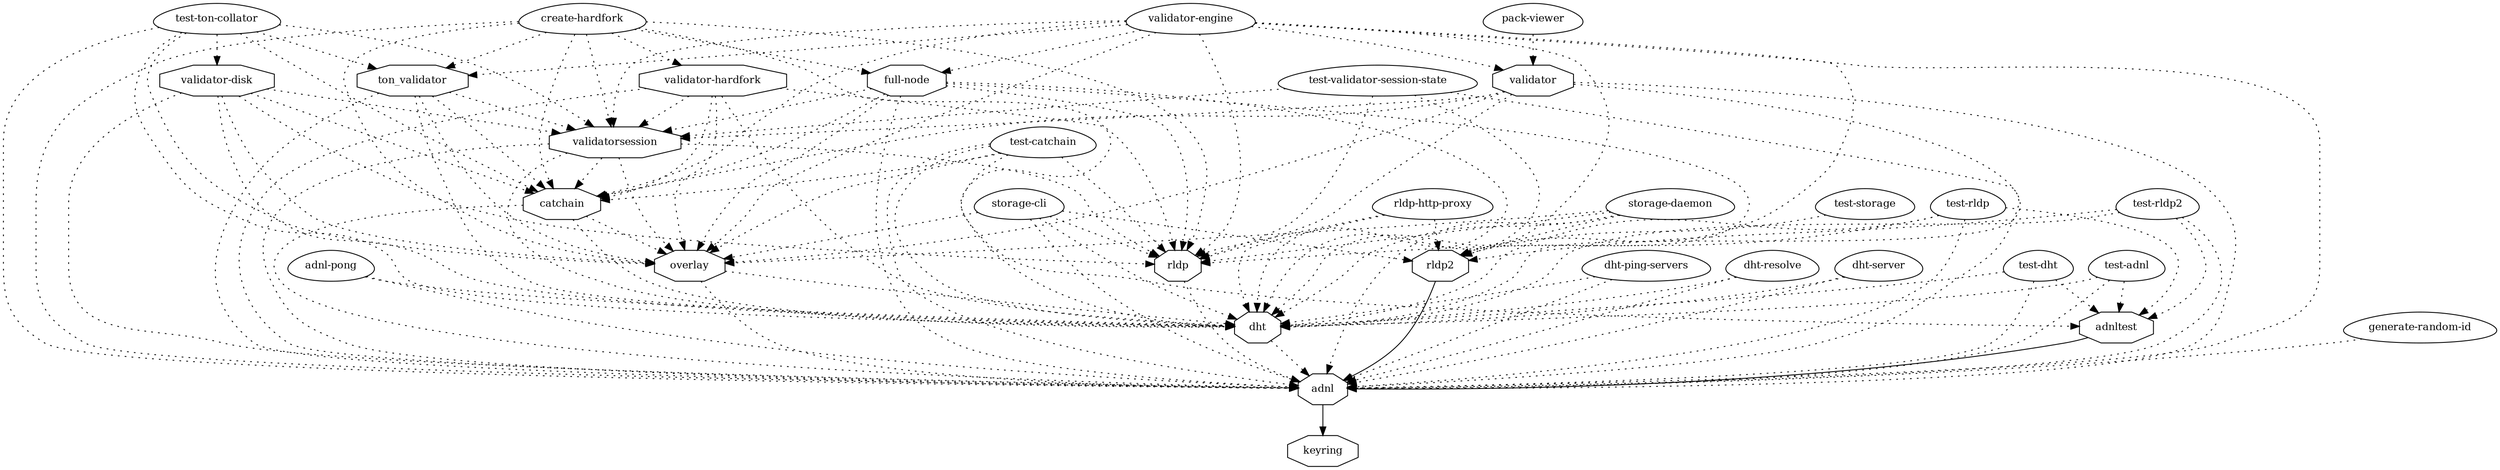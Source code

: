 digraph "keyring" {
node [
  fontsize = "12"
];
    "node39" [ label = "keyring", shape = octagon ];
    "node38" [ label = "adnl", shape = octagon ];
    "node38" -> "node39"  // adnl -> keyring
    "node41" [ label = "adnl-pong", shape = egg ];
    "node41" -> "node38" [ style = dotted ] // adnl-pong -> adnl
    "node42" [ label = "dht", shape = octagon ];
    "node42" -> "node38" [ style = dotted ] // dht -> adnl
    "node41" [ label = "adnl-pong", shape = egg ];
    "node41" -> "node42" [ style = dotted ] // adnl-pong -> dht
    "node53" [ label = "catchain", shape = octagon ];
    "node53" -> "node42" [ style = dotted ] // catchain -> dht
    "node56" [ label = "create-hardfork", shape = egg ];
    "node56" -> "node53" [ style = dotted ] // create-hardfork -> catchain
    "node57" [ label = "full-node", shape = octagon ];
    "node57" -> "node53" [ style = dotted ] // full-node -> catchain
    "node56" [ label = "create-hardfork", shape = egg ];
    "node56" -> "node57" [ style = dotted ] // create-hardfork -> full-node
    "node131" [ label = "validator-engine", shape = egg ];
    "node131" -> "node57" [ style = dotted ] // validator-engine -> full-node
    "node60" [ label = "validatorsession", shape = octagon ];
    "node60" -> "node53" [ style = dotted ] // validatorsession -> catchain
    "node57" [ label = "full-node", shape = octagon ];
    "node57" -> "node60" [ style = dotted ] // full-node -> validatorsession
    "node62" [ label = "ton_validator", shape = octagon ];
    "node62" -> "node60" [ style = dotted ] // ton_validator -> validatorsession
    "node56" [ label = "create-hardfork", shape = egg ];
    "node56" -> "node62" [ style = dotted ] // create-hardfork -> ton_validator
    "node120" [ label = "test-ton-collator", shape = egg ];
    "node120" -> "node62" [ style = dotted ] // test-ton-collator -> ton_validator
    "node131" [ label = "validator-engine", shape = egg ];
    "node131" -> "node62" [ style = dotted ] // validator-engine -> ton_validator
    "node63" [ label = "validator-hardfork", shape = octagon ];
    "node63" -> "node60" [ style = dotted ] // validator-hardfork -> validatorsession
    "node56" [ label = "create-hardfork", shape = egg ];
    "node56" -> "node63" [ style = dotted ] // create-hardfork -> validator-hardfork
    "node56" [ label = "create-hardfork", shape = egg ];
    "node56" -> "node60" [ style = dotted ] // create-hardfork -> validatorsession
    "node86" [ label = "validator", shape = octagon ];
    "node86" -> "node60" [ style = dotted ] // validator -> validatorsession
    "node85" [ label = "pack-viewer", shape = egg ];
    "node85" -> "node86" [ style = dotted ] // pack-viewer -> validator
    "node131" [ label = "validator-engine", shape = egg ];
    "node131" -> "node86" [ style = dotted ] // validator-engine -> validator
    "node121" [ label = "validator-disk", shape = octagon ];
    "node121" -> "node60" [ style = dotted ] // validator-disk -> validatorsession
    "node120" [ label = "test-ton-collator", shape = egg ];
    "node120" -> "node121" [ style = dotted ] // test-ton-collator -> validator-disk
    "node120" [ label = "test-ton-collator", shape = egg ];
    "node120" -> "node60" [ style = dotted ] // test-ton-collator -> validatorsession
    "node124" [ label = "test-validator-session-state", shape = egg ];
    "node124" -> "node60" [ style = dotted ] // test-validator-session-state -> validatorsession
    "node131" [ label = "validator-engine", shape = egg ];
    "node131" -> "node60" [ style = dotted ] // validator-engine -> validatorsession
    "node62" [ label = "ton_validator", shape = octagon ];
    "node62" -> "node53" [ style = dotted ] // ton_validator -> catchain
    "node63" [ label = "validator-hardfork", shape = octagon ];
    "node63" -> "node53" [ style = dotted ] // validator-hardfork -> catchain
    "node86" [ label = "validator", shape = octagon ];
    "node86" -> "node53" [ style = dotted ] // validator -> catchain
    "node101" [ label = "test-catchain", shape = egg ];
    "node101" -> "node53" [ style = dotted ] // test-catchain -> catchain
    "node120" [ label = "test-ton-collator", shape = egg ];
    "node120" -> "node53" [ style = dotted ] // test-ton-collator -> catchain
    "node121" [ label = "validator-disk", shape = octagon ];
    "node121" -> "node53" [ style = dotted ] // validator-disk -> catchain
    "node131" [ label = "validator-engine", shape = egg ];
    "node131" -> "node53" [ style = dotted ] // validator-engine -> catchain
    "node54" [ label = "overlay", shape = octagon ];
    "node54" -> "node42" [ style = dotted ] // overlay -> dht
    "node53" [ label = "catchain", shape = octagon ];
    "node53" -> "node54" [ style = dotted ] // catchain -> overlay
    "node57" [ label = "full-node", shape = octagon ];
    "node57" -> "node54" [ style = dotted ] // full-node -> overlay
    "node60" [ label = "validatorsession", shape = octagon ];
    "node60" -> "node54" [ style = dotted ] // validatorsession -> overlay
    "node56" [ label = "create-hardfork", shape = egg ];
    "node56" -> "node54" [ style = dotted ] // create-hardfork -> overlay
    "node62" [ label = "ton_validator", shape = octagon ];
    "node62" -> "node54" [ style = dotted ] // ton_validator -> overlay
    "node63" [ label = "validator-hardfork", shape = octagon ];
    "node63" -> "node54" [ style = dotted ] // validator-hardfork -> overlay
    "node86" [ label = "validator", shape = octagon ];
    "node86" -> "node54" [ style = dotted ] // validator -> overlay
    "node93" [ label = "storage-cli", shape = egg ];
    "node93" -> "node54" [ style = dotted ] // storage-cli -> overlay
    "node94" [ label = "storage-daemon", shape = egg ];
    "node94" -> "node54" [ style = dotted ] // storage-daemon -> overlay
    "node101" [ label = "test-catchain", shape = egg ];
    "node101" -> "node54" [ style = dotted ] // test-catchain -> overlay
    "node120" [ label = "test-ton-collator", shape = egg ];
    "node120" -> "node54" [ style = dotted ] // test-ton-collator -> overlay
    "node121" [ label = "validator-disk", shape = octagon ];
    "node121" -> "node54" [ style = dotted ] // validator-disk -> overlay
    "node131" [ label = "validator-engine", shape = egg ];
    "node131" -> "node54" [ style = dotted ] // validator-engine -> overlay
    "node56" [ label = "create-hardfork", shape = egg ];
    "node56" -> "node42" [ style = dotted ] // create-hardfork -> dht
    "node57" [ label = "full-node", shape = octagon ];
    "node57" -> "node42" [ style = dotted ] // full-node -> dht
    "node60" [ label = "validatorsession", shape = octagon ];
    "node60" -> "node42" [ style = dotted ] // validatorsession -> dht
    "node62" [ label = "ton_validator", shape = octagon ];
    "node62" -> "node42" [ style = dotted ] // ton_validator -> dht
    "node63" [ label = "validator-hardfork", shape = octagon ];
    "node63" -> "node42" [ style = dotted ] // validator-hardfork -> dht
    "node66" [ label = "dht-ping-servers", shape = egg ];
    "node66" -> "node42" [ style = dotted ] // dht-ping-servers -> dht
    "node68" [ label = "dht-resolve", shape = egg ];
    "node68" -> "node42" [ style = dotted ] // dht-resolve -> dht
    "node69" [ label = "dht-server", shape = egg ];
    "node69" -> "node42" [ style = dotted ] // dht-server -> dht
    "node86" [ label = "validator", shape = octagon ];
    "node86" -> "node42" [ style = dotted ] // validator -> dht
    "node90" [ label = "rldp-http-proxy", shape = egg ];
    "node90" -> "node42" [ style = dotted ] // rldp-http-proxy -> dht
    "node93" [ label = "storage-cli", shape = egg ];
    "node93" -> "node42" [ style = dotted ] // storage-cli -> dht
    "node94" [ label = "storage-daemon", shape = egg ];
    "node94" -> "node42" [ style = dotted ] // storage-daemon -> dht
    "node99" [ label = "test-adnl", shape = egg ];
    "node99" -> "node42" [ style = dotted ] // test-adnl -> dht
    "node101" [ label = "test-catchain", shape = egg ];
    "node101" -> "node42" [ style = dotted ] // test-catchain -> dht
    "node104" [ label = "test-dht", shape = egg ];
    "node104" -> "node42" [ style = dotted ] // test-dht -> dht
    "node112" [ label = "test-rldp", shape = egg ];
    "node112" -> "node42" [ style = dotted ] // test-rldp -> dht
    "node113" [ label = "test-rldp2", shape = egg ];
    "node113" -> "node42" [ style = dotted ] // test-rldp2 -> dht
    "node120" [ label = "test-ton-collator", shape = egg ];
    "node120" -> "node42" [ style = dotted ] // test-ton-collator -> dht
    "node121" [ label = "validator-disk", shape = octagon ];
    "node121" -> "node42" [ style = dotted ] // validator-disk -> dht
    "node124" [ label = "test-validator-session-state", shape = egg ];
    "node124" -> "node42" [ style = dotted ] // test-validator-session-state -> dht
    "node131" [ label = "validator-engine", shape = egg ];
    "node131" -> "node42" [ style = dotted ] // validator-engine -> dht
    "node44" [ label = "adnltest", shape = octagon ];
    "node44" -> "node38"  // adnltest -> adnl
    "node99" [ label = "test-adnl", shape = egg ];
    "node99" -> "node44" [ style = dotted ] // test-adnl -> adnltest
    "node101" [ label = "test-catchain", shape = egg ];
    "node101" -> "node44" [ style = dotted ] // test-catchain -> adnltest
    "node104" [ label = "test-dht", shape = egg ];
    "node104" -> "node44" [ style = dotted ] // test-dht -> adnltest
    "node112" [ label = "test-rldp", shape = egg ];
    "node112" -> "node44" [ style = dotted ] // test-rldp -> adnltest
    "node113" [ label = "test-rldp2", shape = egg ];
    "node113" -> "node44" [ style = dotted ] // test-rldp2 -> adnltest
    "node53" [ label = "catchain", shape = octagon ];
    "node53" -> "node38" [ style = dotted ] // catchain -> adnl
    "node54" [ label = "overlay", shape = octagon ];
    "node54" -> "node38" [ style = dotted ] // overlay -> adnl
    "node56" [ label = "create-hardfork", shape = egg ];
    "node56" -> "node38" [ style = dotted ] // create-hardfork -> adnl
    "node57" [ label = "full-node", shape = octagon ];
    "node57" -> "node38" [ style = dotted ] // full-node -> adnl
    "node58" [ label = "rldp", shape = octagon ];
    "node58" -> "node38" [ style = dotted ] // rldp -> adnl
    "node57" [ label = "full-node", shape = octagon ];
    "node57" -> "node58" [ style = dotted ] // full-node -> rldp
    "node60" [ label = "validatorsession", shape = octagon ];
    "node60" -> "node58" [ style = dotted ] // validatorsession -> rldp
    "node56" [ label = "create-hardfork", shape = egg ];
    "node56" -> "node58" [ style = dotted ] // create-hardfork -> rldp
    "node63" [ label = "validator-hardfork", shape = octagon ];
    "node63" -> "node58" [ style = dotted ] // validator-hardfork -> rldp
    "node86" [ label = "validator", shape = octagon ];
    "node86" -> "node58" [ style = dotted ] // validator -> rldp
    "node90" [ label = "rldp-http-proxy", shape = egg ];
    "node90" -> "node58" [ style = dotted ] // rldp-http-proxy -> rldp
    "node93" [ label = "storage-cli", shape = egg ];
    "node93" -> "node58" [ style = dotted ] // storage-cli -> rldp
    "node94" [ label = "storage-daemon", shape = egg ];
    "node94" -> "node58" [ style = dotted ] // storage-daemon -> rldp
    "node101" [ label = "test-catchain", shape = egg ];
    "node101" -> "node58" [ style = dotted ] // test-catchain -> rldp
    "node112" [ label = "test-rldp", shape = egg ];
    "node112" -> "node58" [ style = dotted ] // test-rldp -> rldp
    "node121" [ label = "validator-disk", shape = octagon ];
    "node121" -> "node58" [ style = dotted ] // validator-disk -> rldp
    "node124" [ label = "test-validator-session-state", shape = egg ];
    "node124" -> "node58" [ style = dotted ] // test-validator-session-state -> rldp
    "node131" [ label = "validator-engine", shape = egg ];
    "node131" -> "node58" [ style = dotted ] // validator-engine -> rldp
    "node59" [ label = "rldp2", shape = octagon ];
    "node59" -> "node38"  // rldp2 -> adnl
    "node57" [ label = "full-node", shape = octagon ];
    "node57" -> "node59" [ style = dotted ] // full-node -> rldp2
    "node90" [ label = "rldp-http-proxy", shape = egg ];
    "node90" -> "node59" [ style = dotted ] // rldp-http-proxy -> rldp2
    "node93" [ label = "storage-cli", shape = egg ];
    "node93" -> "node59" [ style = dotted ] // storage-cli -> rldp2
    "node94" [ label = "storage-daemon", shape = egg ];
    "node94" -> "node59" [ style = dotted ] // storage-daemon -> rldp2
    "node113" [ label = "test-rldp2", shape = egg ];
    "node113" -> "node59" [ style = dotted ] // test-rldp2 -> rldp2
    "node116" [ label = "test-storage", shape = egg ];
    "node116" -> "node59" [ style = dotted ] // test-storage -> rldp2
    "node131" [ label = "validator-engine", shape = egg ];
    "node131" -> "node59" [ style = dotted ] // validator-engine -> rldp2
    "node60" [ label = "validatorsession", shape = octagon ];
    "node60" -> "node38" [ style = dotted ] // validatorsession -> adnl
    "node62" [ label = "ton_validator", shape = octagon ];
    "node62" -> "node38" [ style = dotted ] // ton_validator -> adnl
    "node63" [ label = "validator-hardfork", shape = octagon ];
    "node63" -> "node38" [ style = dotted ] // validator-hardfork -> adnl
    "node66" [ label = "dht-ping-servers", shape = egg ];
    "node66" -> "node38" [ style = dotted ] // dht-ping-servers -> adnl
    "node68" [ label = "dht-resolve", shape = egg ];
    "node68" -> "node38" [ style = dotted ] // dht-resolve -> adnl
    "node69" [ label = "dht-server", shape = egg ];
    "node69" -> "node38" [ style = dotted ] // dht-server -> adnl
    "node74" [ label = "generate-random-id", shape = egg ];
    "node74" -> "node38" [ style = dotted ] // generate-random-id -> adnl
    "node86" [ label = "validator", shape = octagon ];
    "node86" -> "node38" [ style = dotted ] // validator -> adnl
    "node93" [ label = "storage-cli", shape = egg ];
    "node93" -> "node38" [ style = dotted ] // storage-cli -> adnl
    "node94" [ label = "storage-daemon", shape = egg ];
    "node94" -> "node38" [ style = dotted ] // storage-daemon -> adnl
    "node99" [ label = "test-adnl", shape = egg ];
    "node99" -> "node38" [ style = dotted ] // test-adnl -> adnl
    "node101" [ label = "test-catchain", shape = egg ];
    "node101" -> "node38" [ style = dotted ] // test-catchain -> adnl
    "node104" [ label = "test-dht", shape = egg ];
    "node104" -> "node38" [ style = dotted ] // test-dht -> adnl
    "node112" [ label = "test-rldp", shape = egg ];
    "node112" -> "node38" [ style = dotted ] // test-rldp -> adnl
    "node113" [ label = "test-rldp2", shape = egg ];
    "node113" -> "node38" [ style = dotted ] // test-rldp2 -> adnl
    "node120" [ label = "test-ton-collator", shape = egg ];
    "node120" -> "node38" [ style = dotted ] // test-ton-collator -> adnl
    "node121" [ label = "validator-disk", shape = octagon ];
    "node121" -> "node38" [ style = dotted ] // validator-disk -> adnl
    "node124" [ label = "test-validator-session-state", shape = egg ];
    "node124" -> "node38" [ style = dotted ] // test-validator-session-state -> adnl
    "node131" [ label = "validator-engine", shape = egg ];
    "node131" -> "node38" [ style = dotted ] // validator-engine -> adnl
}
